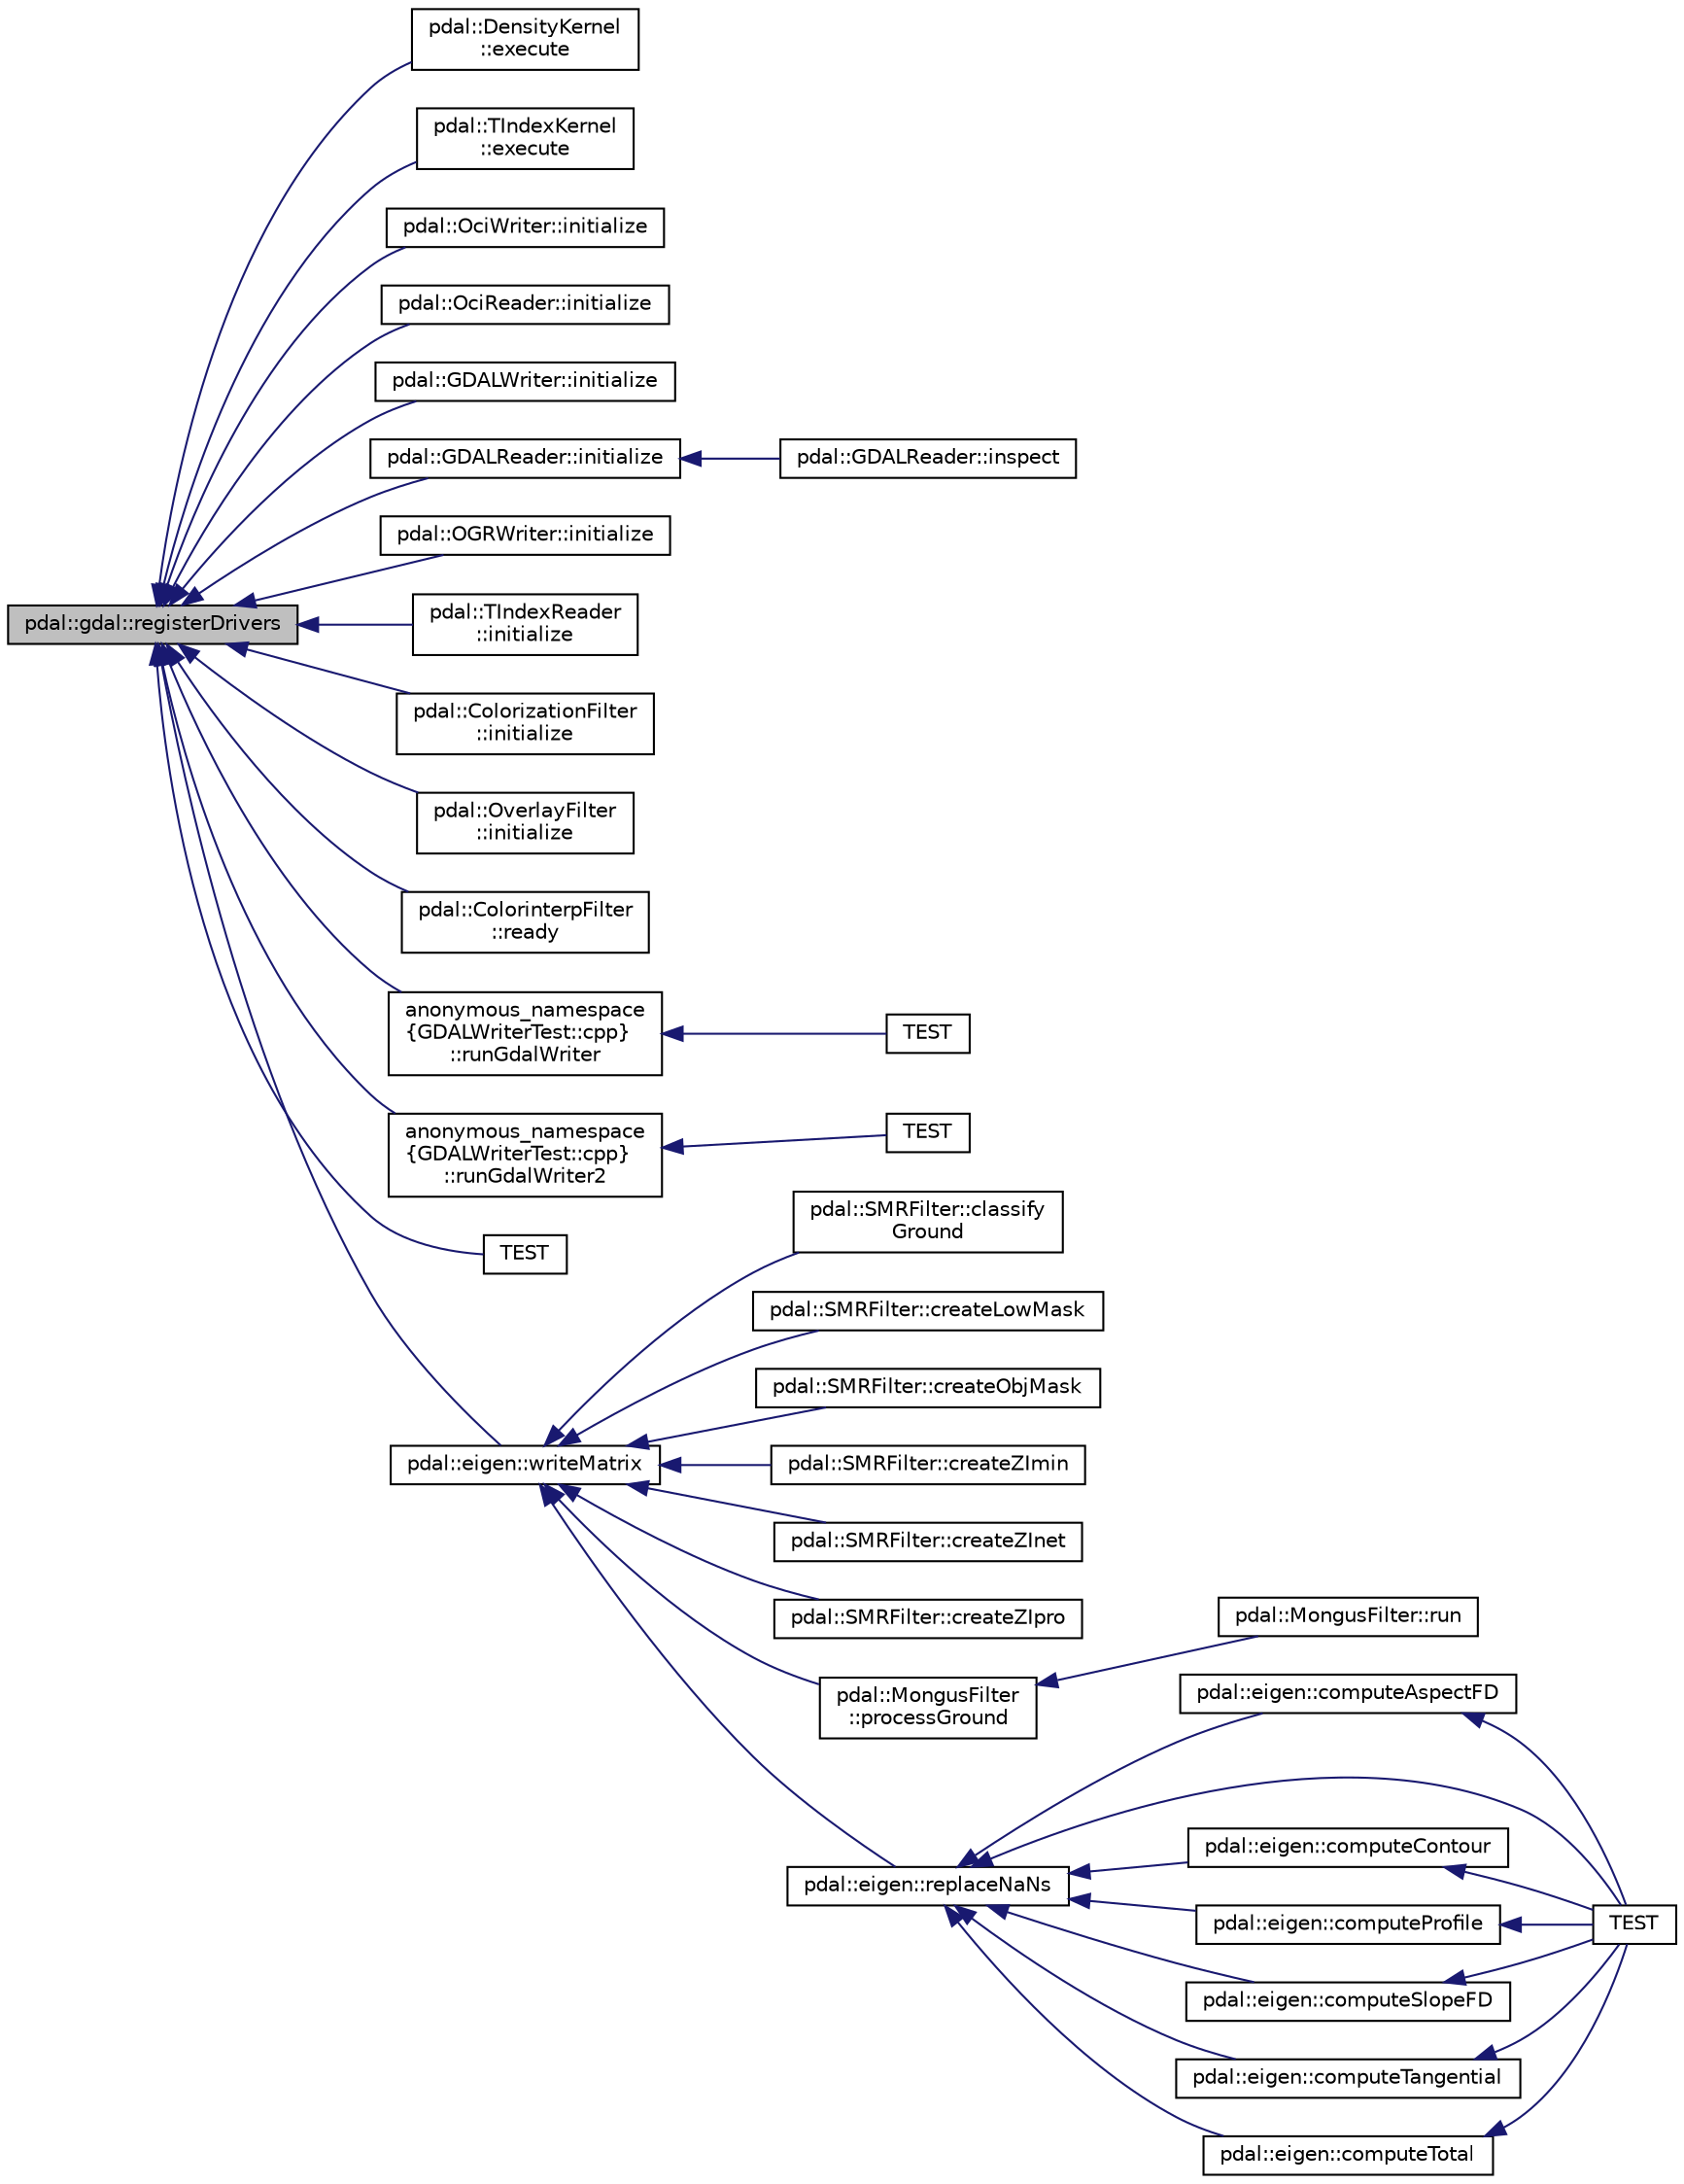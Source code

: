 digraph "pdal::gdal::registerDrivers"
{
  edge [fontname="Helvetica",fontsize="10",labelfontname="Helvetica",labelfontsize="10"];
  node [fontname="Helvetica",fontsize="10",shape=record];
  rankdir="LR";
  Node1 [label="pdal::gdal::registerDrivers",height=0.2,width=0.4,color="black", fillcolor="grey75", style="filled", fontcolor="black"];
  Node1 -> Node2 [dir="back",color="midnightblue",fontsize="10",style="solid",fontname="Helvetica"];
  Node2 [label="pdal::DensityKernel\l::execute",height=0.2,width=0.4,color="black", fillcolor="white", style="filled",URL="$classpdal_1_1DensityKernel.html#a0c74e94ba52214ddb0455254fb25a0b3"];
  Node1 -> Node3 [dir="back",color="midnightblue",fontsize="10",style="solid",fontname="Helvetica"];
  Node3 [label="pdal::TIndexKernel\l::execute",height=0.2,width=0.4,color="black", fillcolor="white", style="filled",URL="$classpdal_1_1TIndexKernel.html#a607f1463d5518bbaa66662a905b48e51"];
  Node1 -> Node4 [dir="back",color="midnightblue",fontsize="10",style="solid",fontname="Helvetica"];
  Node4 [label="pdal::OciWriter::initialize",height=0.2,width=0.4,color="black", fillcolor="white", style="filled",URL="$classpdal_1_1OciWriter.html#a8ebf0753f0a954a733fa978c05159451"];
  Node1 -> Node5 [dir="back",color="midnightblue",fontsize="10",style="solid",fontname="Helvetica"];
  Node5 [label="pdal::OciReader::initialize",height=0.2,width=0.4,color="black", fillcolor="white", style="filled",URL="$classpdal_1_1OciReader.html#a665cc5d7bbfece9e645f6e33144f4b5e"];
  Node1 -> Node6 [dir="back",color="midnightblue",fontsize="10",style="solid",fontname="Helvetica"];
  Node6 [label="pdal::GDALWriter::initialize",height=0.2,width=0.4,color="black", fillcolor="white", style="filled",URL="$classpdal_1_1GDALWriter.html#ab4e5955973f0f549c8399f39b571f634"];
  Node1 -> Node7 [dir="back",color="midnightblue",fontsize="10",style="solid",fontname="Helvetica"];
  Node7 [label="pdal::GDALReader::initialize",height=0.2,width=0.4,color="black", fillcolor="white", style="filled",URL="$classpdal_1_1GDALReader.html#a5940fc111395752b5a43f7c4b192dc83"];
  Node7 -> Node8 [dir="back",color="midnightblue",fontsize="10",style="solid",fontname="Helvetica"];
  Node8 [label="pdal::GDALReader::inspect",height=0.2,width=0.4,color="black", fillcolor="white", style="filled",URL="$classpdal_1_1GDALReader.html#a61d15f0c8fc1669ae2df2fe16914e80e"];
  Node1 -> Node9 [dir="back",color="midnightblue",fontsize="10",style="solid",fontname="Helvetica"];
  Node9 [label="pdal::OGRWriter::initialize",height=0.2,width=0.4,color="black", fillcolor="white", style="filled",URL="$classpdal_1_1OGRWriter.html#a1940d0db472d707c68773f1eee5ae63f"];
  Node1 -> Node10 [dir="back",color="midnightblue",fontsize="10",style="solid",fontname="Helvetica"];
  Node10 [label="pdal::TIndexReader\l::initialize",height=0.2,width=0.4,color="black", fillcolor="white", style="filled",URL="$classpdal_1_1TIndexReader.html#a441e8f1f37ac3ac418c6d1a7144bf8cd"];
  Node1 -> Node11 [dir="back",color="midnightblue",fontsize="10",style="solid",fontname="Helvetica"];
  Node11 [label="pdal::ColorizationFilter\l::initialize",height=0.2,width=0.4,color="black", fillcolor="white", style="filled",URL="$classpdal_1_1ColorizationFilter.html#ab7913018dd5d8e24d34526b86394ab38"];
  Node1 -> Node12 [dir="back",color="midnightblue",fontsize="10",style="solid",fontname="Helvetica"];
  Node12 [label="pdal::OverlayFilter\l::initialize",height=0.2,width=0.4,color="black", fillcolor="white", style="filled",URL="$classpdal_1_1OverlayFilter.html#a4d0664f9869c7c623e559201b9093049"];
  Node1 -> Node13 [dir="back",color="midnightblue",fontsize="10",style="solid",fontname="Helvetica"];
  Node13 [label="pdal::ColorinterpFilter\l::ready",height=0.2,width=0.4,color="black", fillcolor="white", style="filled",URL="$classpdal_1_1ColorinterpFilter.html#aab8dbabf0ab5d8d1541a23a7260faf9c"];
  Node1 -> Node14 [dir="back",color="midnightblue",fontsize="10",style="solid",fontname="Helvetica"];
  Node14 [label="anonymous_namespace\l\{GDALWriterTest::cpp\}\l::runGdalWriter",height=0.2,width=0.4,color="black", fillcolor="white", style="filled",URL="$namespaceanonymous__namespace_02GDALWriterTest_8cpp_03.html#afa82c052f6116c30a757052c3013ec06"];
  Node14 -> Node15 [dir="back",color="midnightblue",fontsize="10",style="solid",fontname="Helvetica"];
  Node15 [label="TEST",height=0.2,width=0.4,color="black", fillcolor="white", style="filled",URL="$GDALWriterTest_8cpp.html#a5c0e3ecb8fc89936c1a522ef1dc07e76"];
  Node1 -> Node16 [dir="back",color="midnightblue",fontsize="10",style="solid",fontname="Helvetica"];
  Node16 [label="anonymous_namespace\l\{GDALWriterTest::cpp\}\l::runGdalWriter2",height=0.2,width=0.4,color="black", fillcolor="white", style="filled",URL="$namespaceanonymous__namespace_02GDALWriterTest_8cpp_03.html#ab4af538727de76014b4faf8c8b616793"];
  Node16 -> Node17 [dir="back",color="midnightblue",fontsize="10",style="solid",fontname="Helvetica"];
  Node17 [label="TEST",height=0.2,width=0.4,color="black", fillcolor="white", style="filled",URL="$GDALWriterTest_8cpp.html#ad09a2533632ef747d93323fb11ca4d84"];
  Node1 -> Node18 [dir="back",color="midnightblue",fontsize="10",style="solid",fontname="Helvetica"];
  Node18 [label="TEST",height=0.2,width=0.4,color="black", fillcolor="white", style="filled",URL="$GDALWriterTest_8cpp.html#afd42d9a03df664301e7a25cb66a1c68d"];
  Node1 -> Node19 [dir="back",color="midnightblue",fontsize="10",style="solid",fontname="Helvetica"];
  Node19 [label="pdal::eigen::writeMatrix",height=0.2,width=0.4,color="black", fillcolor="white", style="filled",URL="$namespacepdal_1_1eigen.html#a8c61c44faa1808c232cad3aaa7076761"];
  Node19 -> Node20 [dir="back",color="midnightblue",fontsize="10",style="solid",fontname="Helvetica"];
  Node20 [label="pdal::SMRFilter::classify\lGround",height=0.2,width=0.4,color="black", fillcolor="white", style="filled",URL="$classpdal_1_1SMRFilter.html#a29fbc87981c5a2301557e006d4fe67e9"];
  Node19 -> Node21 [dir="back",color="midnightblue",fontsize="10",style="solid",fontname="Helvetica"];
  Node21 [label="pdal::SMRFilter::createLowMask",height=0.2,width=0.4,color="black", fillcolor="white", style="filled",URL="$classpdal_1_1SMRFilter.html#aeff24acfb898a12573e781191af5dc41"];
  Node19 -> Node22 [dir="back",color="midnightblue",fontsize="10",style="solid",fontname="Helvetica"];
  Node22 [label="pdal::SMRFilter::createObjMask",height=0.2,width=0.4,color="black", fillcolor="white", style="filled",URL="$classpdal_1_1SMRFilter.html#a3bbd09a2ee50161ed67640e02fddec92"];
  Node19 -> Node23 [dir="back",color="midnightblue",fontsize="10",style="solid",fontname="Helvetica"];
  Node23 [label="pdal::SMRFilter::createZImin",height=0.2,width=0.4,color="black", fillcolor="white", style="filled",URL="$classpdal_1_1SMRFilter.html#ab4ef60fcc73c425d40a4afadf1a83498"];
  Node19 -> Node24 [dir="back",color="midnightblue",fontsize="10",style="solid",fontname="Helvetica"];
  Node24 [label="pdal::SMRFilter::createZInet",height=0.2,width=0.4,color="black", fillcolor="white", style="filled",URL="$classpdal_1_1SMRFilter.html#ac77707c5ba859920c8b047d22adc94d1"];
  Node19 -> Node25 [dir="back",color="midnightblue",fontsize="10",style="solid",fontname="Helvetica"];
  Node25 [label="pdal::SMRFilter::createZIpro",height=0.2,width=0.4,color="black", fillcolor="white", style="filled",URL="$classpdal_1_1SMRFilter.html#a34c230bc824d61e5a21f4b0a111e72b0"];
  Node19 -> Node26 [dir="back",color="midnightblue",fontsize="10",style="solid",fontname="Helvetica"];
  Node26 [label="pdal::MongusFilter\l::processGround",height=0.2,width=0.4,color="black", fillcolor="white", style="filled",URL="$classpdal_1_1MongusFilter.html#a7092a8b312119657674a3fb21af1a94c"];
  Node26 -> Node27 [dir="back",color="midnightblue",fontsize="10",style="solid",fontname="Helvetica"];
  Node27 [label="pdal::MongusFilter::run",height=0.2,width=0.4,color="black", fillcolor="white", style="filled",URL="$classpdal_1_1MongusFilter.html#a3b5162cf4649432203699574b2527427"];
  Node19 -> Node28 [dir="back",color="midnightblue",fontsize="10",style="solid",fontname="Helvetica"];
  Node28 [label="pdal::eigen::replaceNaNs",height=0.2,width=0.4,color="black", fillcolor="white", style="filled",URL="$namespacepdal_1_1eigen.html#a35788c656b7df1abc230e9f5dee0b27e"];
  Node28 -> Node29 [dir="back",color="midnightblue",fontsize="10",style="solid",fontname="Helvetica"];
  Node29 [label="pdal::eigen::computeAspectFD",height=0.2,width=0.4,color="black", fillcolor="white", style="filled",URL="$namespacepdal_1_1eigen.html#ab53aeec07299f46c551e1cc9e2ab2d8c"];
  Node29 -> Node30 [dir="back",color="midnightblue",fontsize="10",style="solid",fontname="Helvetica"];
  Node30 [label="TEST",height=0.2,width=0.4,color="black", fillcolor="white", style="filled",URL="$EigenTest_8cpp.html#a117227755b8d6760a72ff7d416bd094f"];
  Node28 -> Node31 [dir="back",color="midnightblue",fontsize="10",style="solid",fontname="Helvetica"];
  Node31 [label="pdal::eigen::computeContour",height=0.2,width=0.4,color="black", fillcolor="white", style="filled",URL="$namespacepdal_1_1eigen.html#a8a54867810b638e4b6b64fd1804f00c8"];
  Node31 -> Node30 [dir="back",color="midnightblue",fontsize="10",style="solid",fontname="Helvetica"];
  Node28 -> Node32 [dir="back",color="midnightblue",fontsize="10",style="solid",fontname="Helvetica"];
  Node32 [label="pdal::eigen::computeProfile",height=0.2,width=0.4,color="black", fillcolor="white", style="filled",URL="$namespacepdal_1_1eigen.html#ae3c73acb88d80a9f0428c980b05863d4"];
  Node32 -> Node30 [dir="back",color="midnightblue",fontsize="10",style="solid",fontname="Helvetica"];
  Node28 -> Node33 [dir="back",color="midnightblue",fontsize="10",style="solid",fontname="Helvetica"];
  Node33 [label="pdal::eigen::computeSlopeFD",height=0.2,width=0.4,color="black", fillcolor="white", style="filled",URL="$namespacepdal_1_1eigen.html#a3ae8ec6a3501c7f138dc35aea08da663"];
  Node33 -> Node30 [dir="back",color="midnightblue",fontsize="10",style="solid",fontname="Helvetica"];
  Node28 -> Node34 [dir="back",color="midnightblue",fontsize="10",style="solid",fontname="Helvetica"];
  Node34 [label="pdal::eigen::computeTangential",height=0.2,width=0.4,color="black", fillcolor="white", style="filled",URL="$namespacepdal_1_1eigen.html#a28f0bb391554d5ee42aa5b3f100e833d"];
  Node34 -> Node30 [dir="back",color="midnightblue",fontsize="10",style="solid",fontname="Helvetica"];
  Node28 -> Node35 [dir="back",color="midnightblue",fontsize="10",style="solid",fontname="Helvetica"];
  Node35 [label="pdal::eigen::computeTotal",height=0.2,width=0.4,color="black", fillcolor="white", style="filled",URL="$namespacepdal_1_1eigen.html#a6a9d9166667216e6ed08d4d0a03e1bf6"];
  Node35 -> Node30 [dir="back",color="midnightblue",fontsize="10",style="solid",fontname="Helvetica"];
  Node28 -> Node30 [dir="back",color="midnightblue",fontsize="10",style="solid",fontname="Helvetica"];
}
